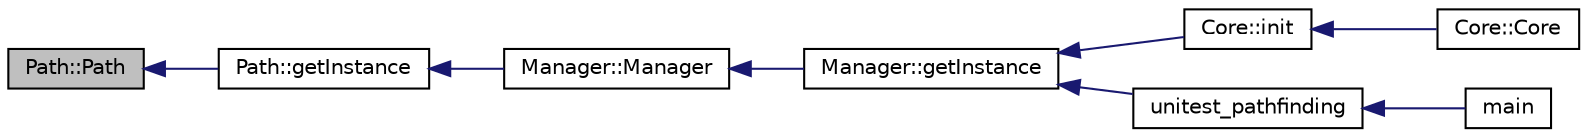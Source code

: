 digraph "Path::Path"
{
  edge [fontname="Helvetica",fontsize="10",labelfontname="Helvetica",labelfontsize="10"];
  node [fontname="Helvetica",fontsize="10",shape=record];
  rankdir="LR";
  Node1 [label="Path::Path",height=0.2,width=0.4,color="black", fillcolor="grey75", style="filled" fontcolor="black"];
  Node1 -> Node2 [dir="back",color="midnightblue",fontsize="10",style="solid",fontname="Helvetica"];
  Node2 [label="Path::getInstance",height=0.2,width=0.4,color="black", fillcolor="white", style="filled",URL="$class_path.html#a183700997f2499f31dc2a533c9ace59a"];
  Node2 -> Node3 [dir="back",color="midnightblue",fontsize="10",style="solid",fontname="Helvetica"];
  Node3 [label="Manager::Manager",height=0.2,width=0.4,color="black", fillcolor="white", style="filled",URL="$class_manager.html#a1658ff9f18e38ccd9cb8b0b371b9c20b"];
  Node3 -> Node4 [dir="back",color="midnightblue",fontsize="10",style="solid",fontname="Helvetica"];
  Node4 [label="Manager::getInstance",height=0.2,width=0.4,color="black", fillcolor="white", style="filled",URL="$class_manager.html#a5d783bd86e9be93235898a46de80847f"];
  Node4 -> Node5 [dir="back",color="midnightblue",fontsize="10",style="solid",fontname="Helvetica"];
  Node5 [label="Core::init",height=0.2,width=0.4,color="black", fillcolor="white", style="filled",URL="$class_core.html#a2ad48b714f575d3f3c25c80ffa72afad"];
  Node5 -> Node6 [dir="back",color="midnightblue",fontsize="10",style="solid",fontname="Helvetica"];
  Node6 [label="Core::Core",height=0.2,width=0.4,color="black", fillcolor="white", style="filled",URL="$class_core.html#a14e63188e0aa7c4a6f72d5501384d1f9"];
  Node4 -> Node7 [dir="back",color="midnightblue",fontsize="10",style="solid",fontname="Helvetica"];
  Node7 [label="unitest_pathfinding",height=0.2,width=0.4,color="black", fillcolor="white", style="filled",URL="$unitest_8cpp.html#a8fe7cee2b1a0e3b6c36ff74b48615626"];
  Node7 -> Node8 [dir="back",color="midnightblue",fontsize="10",style="solid",fontname="Helvetica"];
  Node8 [label="main",height=0.2,width=0.4,color="black", fillcolor="white", style="filled",URL="$unitest_8cpp.html#a0ddf1224851353fc92bfbff6f499fa97"];
}
